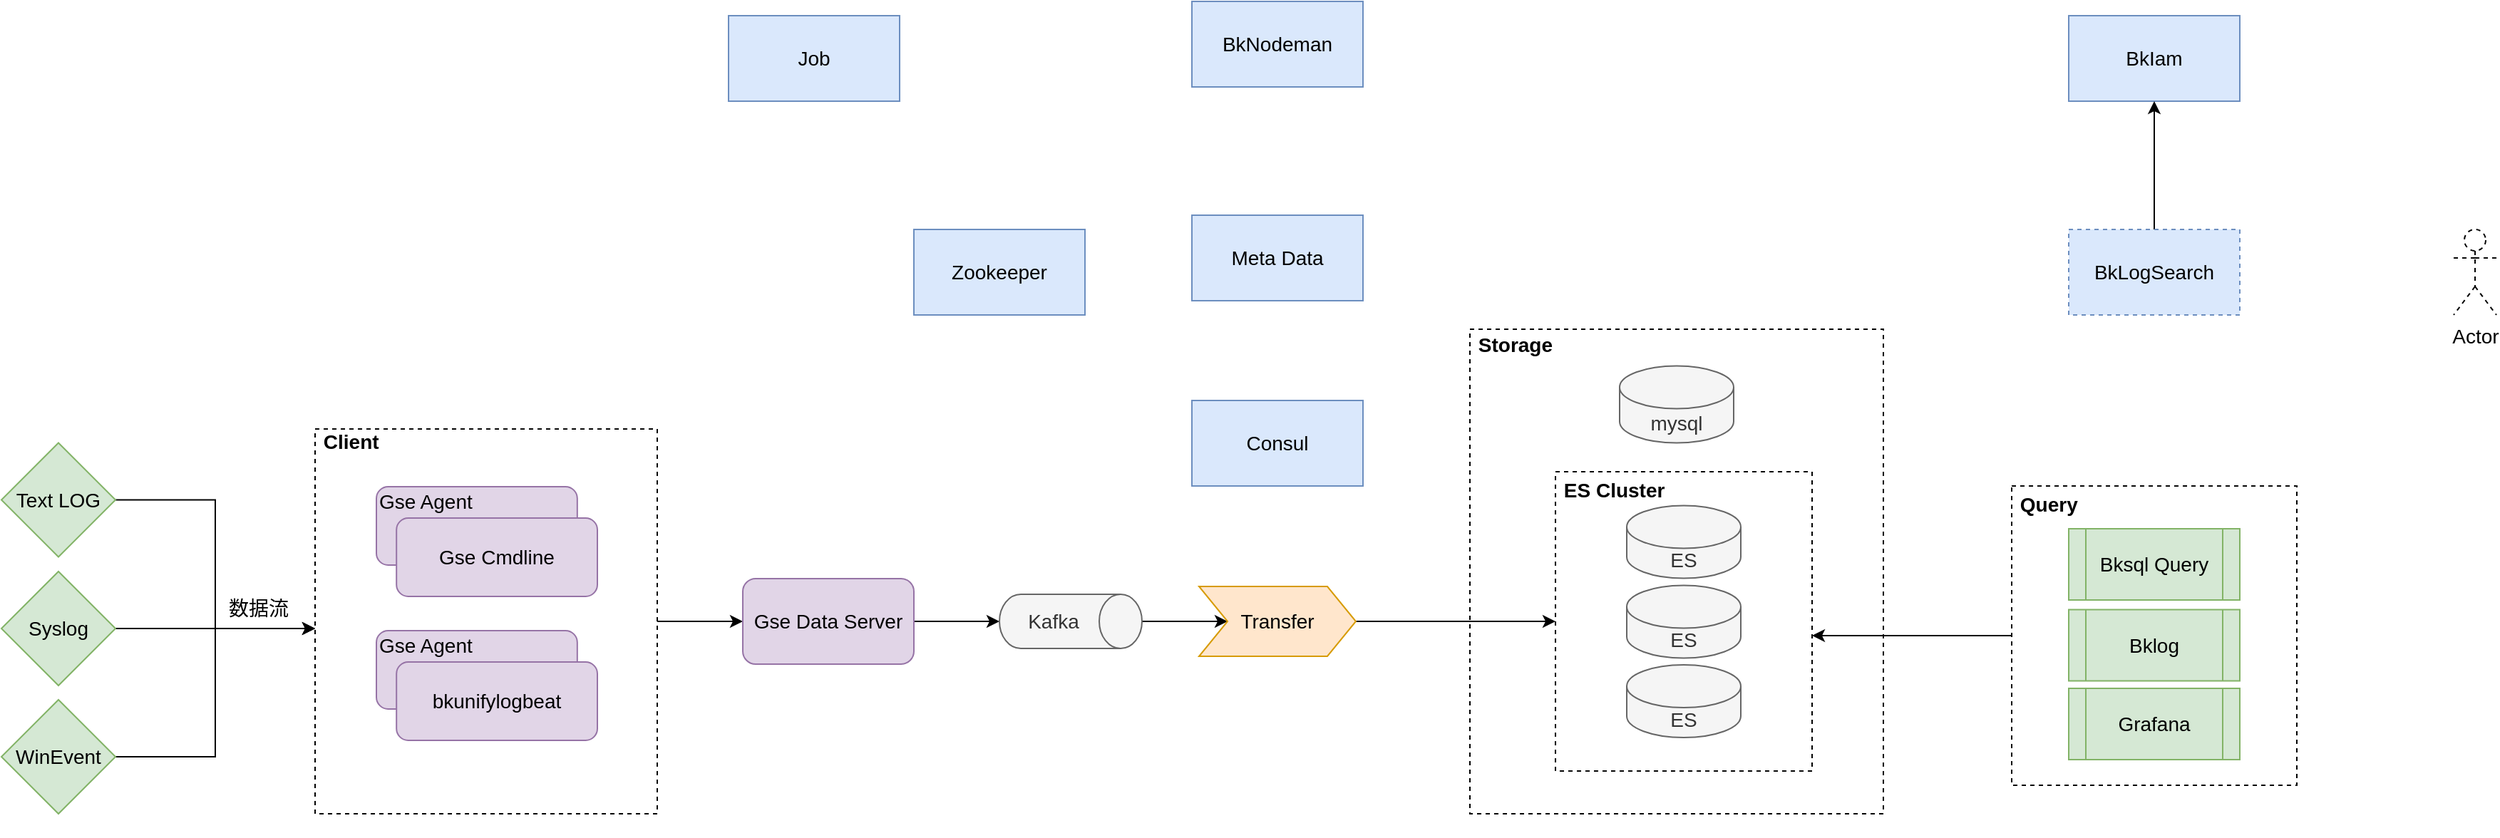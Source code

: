 <mxfile version="15.9.4" type="github">
  <diagram name="Page-1" id="74e2e168-ea6b-b213-b513-2b3c1d86103e">
    <mxGraphModel dx="1422" dy="-11" grid="1" gridSize="10" guides="1" tooltips="1" connect="1" arrows="1" fold="1" page="1" pageScale="1" pageWidth="1100" pageHeight="850" background="none" math="0" shadow="0">
      <root>
        <mxCell id="0" />
        <mxCell id="1" parent="0" />
        <mxCell id="7xhAEBTV9nR6lo730mzW-65" value="&amp;nbsp;&lt;b&gt;Storage&lt;br&gt;&lt;br&gt;&lt;br&gt;&lt;br&gt;&lt;br&gt;&lt;br&gt;&lt;br&gt;&lt;br&gt;&lt;br&gt;&lt;br&gt;&lt;br&gt;&lt;br&gt;&lt;br&gt;&lt;br&gt;&lt;br&gt;&lt;br&gt;&lt;br&gt;&lt;br&gt;&lt;br&gt;&lt;br&gt;&lt;/b&gt;" style="rounded=0;whiteSpace=wrap;html=1;dashed=1;fontSize=14;align=left;" vertex="1" parent="1">
          <mxGeometry x="1150" y="1260" width="290" height="340" as="geometry" />
        </mxCell>
        <mxCell id="7xhAEBTV9nR6lo730mzW-40" style="edgeStyle=orthogonalEdgeStyle;rounded=0;orthogonalLoop=1;jettySize=auto;html=1;fontSize=14;" edge="1" parent="1" source="7xhAEBTV9nR6lo730mzW-39" target="7xhAEBTV9nR6lo730mzW-15">
          <mxGeometry relative="1" as="geometry" />
        </mxCell>
        <mxCell id="7xhAEBTV9nR6lo730mzW-41" style="edgeStyle=orthogonalEdgeStyle;rounded=0;orthogonalLoop=1;jettySize=auto;html=1;exitX=1;exitY=0.5;exitDx=0;exitDy=0;fontSize=14;" edge="1" parent="1" source="7xhAEBTV9nR6lo730mzW-15" target="7xhAEBTV9nR6lo730mzW-16">
          <mxGeometry relative="1" as="geometry" />
        </mxCell>
        <mxCell id="7xhAEBTV9nR6lo730mzW-15" value="Gse Data Server" style="rounded=1;whiteSpace=wrap;html=1;fontSize=14;fillColor=#e1d5e7;strokeColor=#9673a6;" vertex="1" parent="1">
          <mxGeometry x="640" y="1435" width="120" height="60" as="geometry" />
        </mxCell>
        <mxCell id="7xhAEBTV9nR6lo730mzW-42" style="edgeStyle=orthogonalEdgeStyle;rounded=0;orthogonalLoop=1;jettySize=auto;html=1;entryX=0;entryY=0.5;entryDx=0;entryDy=0;fontSize=14;" edge="1" parent="1" source="7xhAEBTV9nR6lo730mzW-16" target="7xhAEBTV9nR6lo730mzW-17">
          <mxGeometry relative="1" as="geometry" />
        </mxCell>
        <mxCell id="7xhAEBTV9nR6lo730mzW-16" value="Kafka" style="shape=cylinder3;whiteSpace=wrap;html=1;boundedLbl=1;backgroundOutline=1;size=15;fontSize=14;rotation=0;direction=south;fillColor=#f5f5f5;fontColor=#333333;strokeColor=#666666;" vertex="1" parent="1">
          <mxGeometry x="820" y="1446" width="100" height="38" as="geometry" />
        </mxCell>
        <mxCell id="7xhAEBTV9nR6lo730mzW-67" style="edgeStyle=orthogonalEdgeStyle;rounded=0;orthogonalLoop=1;jettySize=auto;html=1;fontSize=14;" edge="1" parent="1" source="7xhAEBTV9nR6lo730mzW-17" target="7xhAEBTV9nR6lo730mzW-56">
          <mxGeometry relative="1" as="geometry" />
        </mxCell>
        <mxCell id="7xhAEBTV9nR6lo730mzW-17" value="Transfer" style="shape=step;perimeter=stepPerimeter;whiteSpace=wrap;html=1;fixedSize=1;fontSize=14;fillColor=#ffe6cc;strokeColor=#d79b00;" vertex="1" parent="1">
          <mxGeometry x="960" y="1440.5" width="110" height="49" as="geometry" />
        </mxCell>
        <mxCell id="7xhAEBTV9nR6lo730mzW-30" value="mysql" style="shape=cylinder3;whiteSpace=wrap;html=1;boundedLbl=1;backgroundOutline=1;size=15;fontSize=14;fillColor=#f5f5f5;fontColor=#333333;strokeColor=#666666;" vertex="1" parent="1">
          <mxGeometry x="1255" y="1285.75" width="80" height="54" as="geometry" />
        </mxCell>
        <mxCell id="7xhAEBTV9nR6lo730mzW-33" value="BkIam" style="rounded=0;whiteSpace=wrap;html=1;fontSize=14;fillColor=#dae8fc;strokeColor=#6c8ebf;" vertex="1" parent="1">
          <mxGeometry x="1570" y="1040" width="120" height="60" as="geometry" />
        </mxCell>
        <mxCell id="7xhAEBTV9nR6lo730mzW-34" value="BkNodeman" style="rounded=0;whiteSpace=wrap;html=1;fontSize=14;fillColor=#dae8fc;strokeColor=#6c8ebf;" vertex="1" parent="1">
          <mxGeometry x="955" y="1030" width="120" height="60" as="geometry" />
        </mxCell>
        <mxCell id="7xhAEBTV9nR6lo730mzW-35" value="Job" style="rounded=0;whiteSpace=wrap;html=1;fontSize=14;fillColor=#dae8fc;strokeColor=#6c8ebf;" vertex="1" parent="1">
          <mxGeometry x="630" y="1040" width="120" height="60" as="geometry" />
        </mxCell>
        <mxCell id="7xhAEBTV9nR6lo730mzW-36" value="Consul" style="rounded=0;whiteSpace=wrap;html=1;fontSize=14;fillColor=#dae8fc;strokeColor=#6c8ebf;" vertex="1" parent="1">
          <mxGeometry x="955" y="1310" width="120" height="60" as="geometry" />
        </mxCell>
        <mxCell id="7xhAEBTV9nR6lo730mzW-37" value="Meta Data" style="rounded=0;whiteSpace=wrap;html=1;fontSize=14;fillColor=#dae8fc;strokeColor=#6c8ebf;" vertex="1" parent="1">
          <mxGeometry x="955" y="1180" width="120" height="60" as="geometry" />
        </mxCell>
        <mxCell id="7xhAEBTV9nR6lo730mzW-38" value="Zookeeper" style="rounded=0;whiteSpace=wrap;html=1;fontSize=14;fillColor=#dae8fc;strokeColor=#6c8ebf;" vertex="1" parent="1">
          <mxGeometry x="760" y="1190" width="120" height="60" as="geometry" />
        </mxCell>
        <mxCell id="7xhAEBTV9nR6lo730mzW-51" style="edgeStyle=orthogonalEdgeStyle;rounded=0;orthogonalLoop=1;jettySize=auto;html=1;fontSize=14;" edge="1" parent="1" source="7xhAEBTV9nR6lo730mzW-45">
          <mxGeometry relative="1" as="geometry">
            <mxPoint x="340" y="1470" as="targetPoint" />
            <Array as="points">
              <mxPoint x="270" y="1380" />
              <mxPoint x="270" y="1470" />
            </Array>
          </mxGeometry>
        </mxCell>
        <mxCell id="7xhAEBTV9nR6lo730mzW-45" value="Text LOG" style="rhombus;whiteSpace=wrap;html=1;fontSize=14;fillColor=#d5e8d4;strokeColor=#82b366;" vertex="1" parent="1">
          <mxGeometry x="120" y="1339.75" width="80" height="80" as="geometry" />
        </mxCell>
        <mxCell id="7xhAEBTV9nR6lo730mzW-55" style="edgeStyle=orthogonalEdgeStyle;rounded=0;orthogonalLoop=1;jettySize=auto;html=1;fontSize=14;" edge="1" parent="1" source="7xhAEBTV9nR6lo730mzW-46">
          <mxGeometry relative="1" as="geometry">
            <mxPoint x="340" y="1470" as="targetPoint" />
          </mxGeometry>
        </mxCell>
        <mxCell id="7xhAEBTV9nR6lo730mzW-46" value="Syslog" style="rhombus;whiteSpace=wrap;html=1;fontSize=14;fillColor=#d5e8d4;strokeColor=#82b366;" vertex="1" parent="1">
          <mxGeometry x="120" y="1430" width="80" height="80" as="geometry" />
        </mxCell>
        <object label="" 数据流="" id="7xhAEBTV9nR6lo730mzW-52">
          <mxCell style="edgeStyle=orthogonalEdgeStyle;rounded=0;orthogonalLoop=1;jettySize=auto;html=1;fontSize=14;" edge="1" parent="1" source="7xhAEBTV9nR6lo730mzW-47">
            <mxGeometry relative="1" as="geometry">
              <mxPoint x="340" y="1470" as="targetPoint" />
              <Array as="points">
                <mxPoint x="270" y="1560" />
                <mxPoint x="270" y="1470" />
              </Array>
            </mxGeometry>
          </mxCell>
        </object>
        <mxCell id="7xhAEBTV9nR6lo730mzW-47" value="WinEvent" style="rhombus;whiteSpace=wrap;html=1;fontSize=14;fillColor=#d5e8d4;strokeColor=#82b366;" vertex="1" parent="1">
          <mxGeometry x="120" y="1520" width="80" height="80" as="geometry" />
        </mxCell>
        <mxCell id="7xhAEBTV9nR6lo730mzW-57" value="" style="group" vertex="1" connectable="0" parent="1">
          <mxGeometry x="340" y="1330" width="240" height="270" as="geometry" />
        </mxCell>
        <mxCell id="7xhAEBTV9nR6lo730mzW-39" value="&lt;b&gt;&amp;nbsp;&lt;br&gt;&amp;nbsp;Client&lt;br&gt;&lt;br&gt;&lt;br&gt;&lt;br&gt;&lt;br&gt;&lt;br&gt;&lt;br&gt;&lt;br&gt;&lt;br&gt;&lt;br&gt;&lt;br&gt;&lt;br&gt;&lt;br&gt;&lt;br&gt;&lt;br&gt;&lt;br&gt;&lt;/b&gt;&lt;div&gt;&lt;br&gt;&lt;/div&gt;" style="rounded=0;whiteSpace=wrap;html=1;fontSize=14;dashed=1;align=left;" vertex="1" parent="7xhAEBTV9nR6lo730mzW-57">
          <mxGeometry width="240" height="270" as="geometry" />
        </mxCell>
        <mxCell id="7xhAEBTV9nR6lo730mzW-21" value="" style="group" vertex="1" connectable="0" parent="7xhAEBTV9nR6lo730mzW-57">
          <mxGeometry x="43" y="40.5" width="155" height="77" as="geometry" />
        </mxCell>
        <mxCell id="7xhAEBTV9nR6lo730mzW-22" value="&lt;font style=&quot;font-size: 14px&quot;&gt;Gse Agent&lt;br&gt;&lt;br&gt;&lt;br&gt;&lt;/font&gt;" style="rounded=1;whiteSpace=wrap;html=1;fontSize=14;fillColor=#e1d5e7;strokeColor=#9673a6;align=left;" vertex="1" parent="7xhAEBTV9nR6lo730mzW-21">
          <mxGeometry width="140.909" height="55" as="geometry" />
        </mxCell>
        <mxCell id="7xhAEBTV9nR6lo730mzW-23" value="Gse Cmdline" style="rounded=1;whiteSpace=wrap;html=1;fontSize=14;fillColor=#e1d5e7;strokeColor=#9673a6;align=center;" vertex="1" parent="7xhAEBTV9nR6lo730mzW-21">
          <mxGeometry x="14.091" y="22" width="140.909" height="55" as="geometry" />
        </mxCell>
        <mxCell id="7xhAEBTV9nR6lo730mzW-4" value="&lt;font style=&quot;font-size: 14px&quot;&gt;Gse Agent&lt;br&gt;&lt;br&gt;&lt;br&gt;&lt;/font&gt;" style="rounded=1;whiteSpace=wrap;html=1;fontSize=14;fillColor=#e1d5e7;strokeColor=#9673a6;align=left;" vertex="1" parent="7xhAEBTV9nR6lo730mzW-57">
          <mxGeometry x="43" y="141.5" width="140.909" height="55" as="geometry" />
        </mxCell>
        <mxCell id="7xhAEBTV9nR6lo730mzW-5" value="&lt;font style=&quot;font-size: 14px&quot;&gt;bkunifylogbeat&lt;/font&gt;" style="rounded=1;whiteSpace=wrap;html=1;fontSize=14;fillColor=#e1d5e7;strokeColor=#9673a6;align=center;" vertex="1" parent="7xhAEBTV9nR6lo730mzW-57">
          <mxGeometry x="57.091" y="163.5" width="140.909" height="55" as="geometry" />
        </mxCell>
        <mxCell id="7xhAEBTV9nR6lo730mzW-58" value="" style="group" vertex="1" connectable="0" parent="1">
          <mxGeometry x="1210" y="1360" width="180" height="210" as="geometry" />
        </mxCell>
        <mxCell id="7xhAEBTV9nR6lo730mzW-56" value="&lt;b&gt;&lt;br&gt;&lt;br&gt;&lt;br&gt;&amp;nbsp;ES Cluster&lt;br&gt;&lt;br&gt;&lt;br&gt;&lt;br&gt;&lt;br&gt;&lt;br&gt;&lt;br&gt;&lt;br&gt;&lt;br&gt;&lt;br&gt;&lt;br&gt;&lt;br&gt;&lt;br&gt;&lt;br&gt;&lt;br&gt;&lt;/b&gt;" style="rounded=0;whiteSpace=wrap;html=1;fontSize=14;dashed=1;align=left;" vertex="1" parent="7xhAEBTV9nR6lo730mzW-58">
          <mxGeometry width="180" height="210" as="geometry" />
        </mxCell>
        <mxCell id="7xhAEBTV9nR6lo730mzW-18" value="ES" style="shape=cylinder3;whiteSpace=wrap;html=1;boundedLbl=1;backgroundOutline=1;size=15;fontSize=14;fillColor=#f5f5f5;fontColor=#333333;strokeColor=#666666;" vertex="1" parent="7xhAEBTV9nR6lo730mzW-58">
          <mxGeometry x="50" y="23.75" width="80" height="51" as="geometry" />
        </mxCell>
        <mxCell id="7xhAEBTV9nR6lo730mzW-19" value="ES" style="shape=cylinder3;whiteSpace=wrap;html=1;boundedLbl=1;backgroundOutline=1;size=15;fontSize=14;fillColor=#f5f5f5;fontColor=#333333;strokeColor=#666666;" vertex="1" parent="7xhAEBTV9nR6lo730mzW-58">
          <mxGeometry x="50" y="79.75" width="80" height="51" as="geometry" />
        </mxCell>
        <mxCell id="7xhAEBTV9nR6lo730mzW-20" value="ES" style="shape=cylinder3;whiteSpace=wrap;html=1;boundedLbl=1;backgroundOutline=1;size=15;fontSize=14;fillColor=#f5f5f5;fontColor=#333333;strokeColor=#666666;" vertex="1" parent="7xhAEBTV9nR6lo730mzW-58">
          <mxGeometry x="50" y="135.5" width="80" height="51" as="geometry" />
        </mxCell>
        <mxCell id="7xhAEBTV9nR6lo730mzW-63" value="" style="group" vertex="1" connectable="0" parent="1">
          <mxGeometry x="1530" y="1370" width="200" height="210" as="geometry" />
        </mxCell>
        <mxCell id="7xhAEBTV9nR6lo730mzW-60" value="&lt;b&gt;&amp;nbsp;Query&lt;br&gt;&lt;br&gt;&lt;br&gt;&lt;br&gt;&lt;br&gt;&lt;br&gt;&lt;br&gt;&lt;br&gt;&lt;br&gt;&lt;br&gt;&lt;br&gt;&lt;br&gt;&lt;/b&gt;" style="rounded=0;whiteSpace=wrap;html=1;dashed=1;fontSize=14;align=left;" vertex="1" parent="7xhAEBTV9nR6lo730mzW-63">
          <mxGeometry width="200" height="210" as="geometry" />
        </mxCell>
        <mxCell id="7xhAEBTV9nR6lo730mzW-27" value="Bksql Query" style="shape=process;whiteSpace=wrap;html=1;backgroundOutline=1;fontSize=14;fillColor=#d5e8d4;strokeColor=#82b366;" vertex="1" parent="7xhAEBTV9nR6lo730mzW-63">
          <mxGeometry x="40" y="30" width="120" height="50" as="geometry" />
        </mxCell>
        <mxCell id="7xhAEBTV9nR6lo730mzW-61" value="Bklog" style="shape=process;whiteSpace=wrap;html=1;backgroundOutline=1;fontSize=14;fillColor=#d5e8d4;strokeColor=#82b366;" vertex="1" parent="7xhAEBTV9nR6lo730mzW-63">
          <mxGeometry x="40" y="86.75" width="120" height="50" as="geometry" />
        </mxCell>
        <mxCell id="7xhAEBTV9nR6lo730mzW-62" value="Grafana" style="shape=process;whiteSpace=wrap;html=1;backgroundOutline=1;fontSize=14;fillColor=#d5e8d4;strokeColor=#82b366;" vertex="1" parent="7xhAEBTV9nR6lo730mzW-63">
          <mxGeometry x="40" y="142" width="120" height="50" as="geometry" />
        </mxCell>
        <mxCell id="7xhAEBTV9nR6lo730mzW-70" value="数据流" style="text;html=1;resizable=0;autosize=1;align=center;verticalAlign=middle;points=[];fillColor=none;strokeColor=none;rounded=0;dashed=1;fontSize=14;" vertex="1" parent="1">
          <mxGeometry x="270" y="1446" width="60" height="20" as="geometry" />
        </mxCell>
        <mxCell id="7xhAEBTV9nR6lo730mzW-71" value="Actor" style="shape=umlActor;verticalLabelPosition=bottom;verticalAlign=top;html=1;outlineConnect=0;dashed=1;fontSize=14;" vertex="1" parent="1">
          <mxGeometry x="1840" y="1190" width="30" height="60" as="geometry" />
        </mxCell>
        <mxCell id="7xhAEBTV9nR6lo730mzW-81" style="edgeStyle=orthogonalEdgeStyle;rounded=0;orthogonalLoop=1;jettySize=auto;html=1;entryX=0.5;entryY=1;entryDx=0;entryDy=0;fontSize=14;" edge="1" parent="1" source="7xhAEBTV9nR6lo730mzW-72" target="7xhAEBTV9nR6lo730mzW-33">
          <mxGeometry relative="1" as="geometry" />
        </mxCell>
        <mxCell id="7xhAEBTV9nR6lo730mzW-72" value="BkLogSearch" style="rounded=0;whiteSpace=wrap;html=1;dashed=1;fontSize=14;fillColor=#dae8fc;strokeColor=#6c8ebf;" vertex="1" parent="1">
          <mxGeometry x="1570" y="1190" width="120" height="60" as="geometry" />
        </mxCell>
        <mxCell id="7xhAEBTV9nR6lo730mzW-74" style="edgeStyle=orthogonalEdgeStyle;rounded=0;orthogonalLoop=1;jettySize=auto;html=1;fontSize=14;" edge="1" parent="1" source="7xhAEBTV9nR6lo730mzW-60">
          <mxGeometry relative="1" as="geometry">
            <mxPoint x="1390" y="1475" as="targetPoint" />
          </mxGeometry>
        </mxCell>
      </root>
    </mxGraphModel>
  </diagram>
</mxfile>

